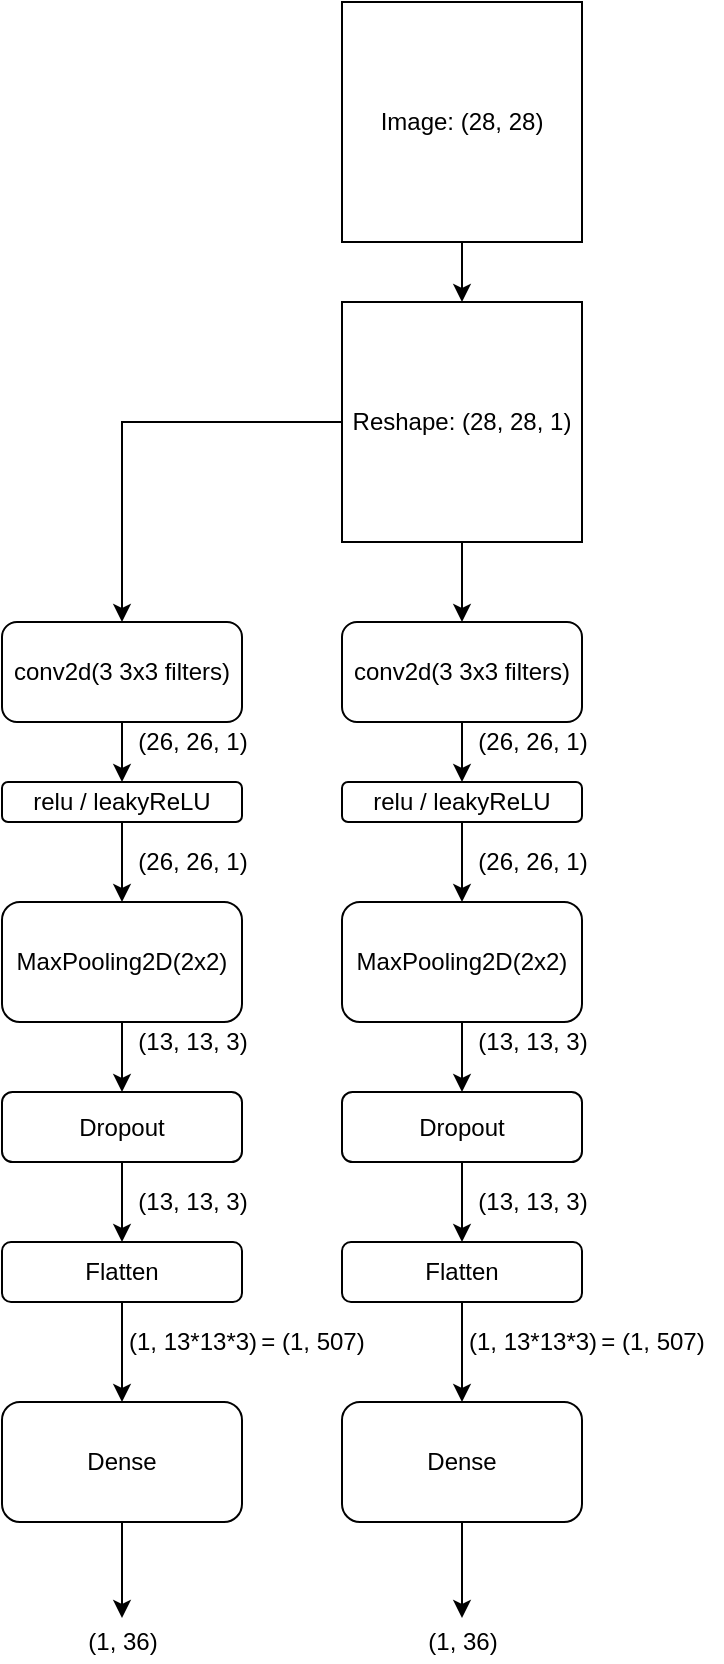 <mxfile version="14.8.2" type="github">
  <diagram id="NObzyrlC1n8iAgE4gLi4" name="Page-1">
    <mxGraphModel dx="305" dy="794" grid="1" gridSize="10" guides="1" tooltips="1" connect="1" arrows="1" fold="1" page="1" pageScale="1" pageWidth="827" pageHeight="1169" math="0" shadow="0">
      <root>
        <mxCell id="0" />
        <mxCell id="1" parent="0" />
        <mxCell id="TlTdNdli2C4Y_o9RiYfE-3" value="" style="edgeStyle=orthogonalEdgeStyle;rounded=0;orthogonalLoop=1;jettySize=auto;html=1;" edge="1" parent="1" source="TlTdNdli2C4Y_o9RiYfE-1" target="TlTdNdli2C4Y_o9RiYfE-2">
          <mxGeometry relative="1" as="geometry" />
        </mxCell>
        <mxCell id="TlTdNdli2C4Y_o9RiYfE-1" value="Image: (28, 28)" style="rounded=0;whiteSpace=wrap;html=1;" vertex="1" parent="1">
          <mxGeometry x="180" y="10" width="120" height="120" as="geometry" />
        </mxCell>
        <mxCell id="TlTdNdli2C4Y_o9RiYfE-16" style="edgeStyle=orthogonalEdgeStyle;rounded=0;orthogonalLoop=1;jettySize=auto;html=1;entryX=0.5;entryY=0;entryDx=0;entryDy=0;" edge="1" parent="1" source="TlTdNdli2C4Y_o9RiYfE-2" target="TlTdNdli2C4Y_o9RiYfE-4">
          <mxGeometry relative="1" as="geometry" />
        </mxCell>
        <mxCell id="TlTdNdli2C4Y_o9RiYfE-51" style="edgeStyle=orthogonalEdgeStyle;rounded=0;orthogonalLoop=1;jettySize=auto;html=1;entryX=0.5;entryY=0;entryDx=0;entryDy=0;" edge="1" parent="1" source="TlTdNdli2C4Y_o9RiYfE-2" target="TlTdNdli2C4Y_o9RiYfE-33">
          <mxGeometry relative="1" as="geometry" />
        </mxCell>
        <mxCell id="TlTdNdli2C4Y_o9RiYfE-2" value="Reshape: (28, 28, 1)" style="rounded=0;whiteSpace=wrap;html=1;" vertex="1" parent="1">
          <mxGeometry x="180" y="160" width="120" height="120" as="geometry" />
        </mxCell>
        <mxCell id="TlTdNdli2C4Y_o9RiYfE-18" style="edgeStyle=orthogonalEdgeStyle;rounded=0;orthogonalLoop=1;jettySize=auto;html=1;entryX=0.5;entryY=0;entryDx=0;entryDy=0;" edge="1" parent="1" source="TlTdNdli2C4Y_o9RiYfE-4" target="TlTdNdli2C4Y_o9RiYfE-9">
          <mxGeometry relative="1" as="geometry" />
        </mxCell>
        <mxCell id="TlTdNdli2C4Y_o9RiYfE-4" value="conv2d(3 3x3 filters)" style="rounded=1;whiteSpace=wrap;html=1;" vertex="1" parent="1">
          <mxGeometry x="10" y="320" width="120" height="50" as="geometry" />
        </mxCell>
        <mxCell id="TlTdNdli2C4Y_o9RiYfE-22" value="" style="edgeStyle=orthogonalEdgeStyle;rounded=0;orthogonalLoop=1;jettySize=auto;html=1;" edge="1" parent="1" source="TlTdNdli2C4Y_o9RiYfE-7" target="TlTdNdli2C4Y_o9RiYfE-10">
          <mxGeometry relative="1" as="geometry" />
        </mxCell>
        <mxCell id="TlTdNdli2C4Y_o9RiYfE-7" value="Dropout" style="rounded=1;whiteSpace=wrap;html=1;" vertex="1" parent="1">
          <mxGeometry x="10" y="555" width="120" height="35" as="geometry" />
        </mxCell>
        <mxCell id="TlTdNdli2C4Y_o9RiYfE-20" value="" style="edgeStyle=orthogonalEdgeStyle;rounded=0;orthogonalLoop=1;jettySize=auto;html=1;" edge="1" parent="1" source="TlTdNdli2C4Y_o9RiYfE-8" target="TlTdNdli2C4Y_o9RiYfE-7">
          <mxGeometry relative="1" as="geometry" />
        </mxCell>
        <mxCell id="TlTdNdli2C4Y_o9RiYfE-8" value="MaxPooling2D(2x2)" style="rounded=1;whiteSpace=wrap;html=1;" vertex="1" parent="1">
          <mxGeometry x="10" y="460" width="120" height="60" as="geometry" />
        </mxCell>
        <mxCell id="TlTdNdli2C4Y_o9RiYfE-19" style="edgeStyle=orthogonalEdgeStyle;rounded=0;orthogonalLoop=1;jettySize=auto;html=1;" edge="1" parent="1" source="TlTdNdli2C4Y_o9RiYfE-9" target="TlTdNdli2C4Y_o9RiYfE-8">
          <mxGeometry relative="1" as="geometry" />
        </mxCell>
        <mxCell id="TlTdNdli2C4Y_o9RiYfE-9" value="relu / leakyReLU" style="rounded=1;whiteSpace=wrap;html=1;" vertex="1" parent="1">
          <mxGeometry x="10" y="400" width="120" height="20" as="geometry" />
        </mxCell>
        <mxCell id="TlTdNdli2C4Y_o9RiYfE-24" value="" style="edgeStyle=orthogonalEdgeStyle;rounded=0;orthogonalLoop=1;jettySize=auto;html=1;" edge="1" parent="1" source="TlTdNdli2C4Y_o9RiYfE-10" target="TlTdNdli2C4Y_o9RiYfE-23">
          <mxGeometry relative="1" as="geometry" />
        </mxCell>
        <mxCell id="TlTdNdli2C4Y_o9RiYfE-10" value="Flatten" style="rounded=1;whiteSpace=wrap;html=1;" vertex="1" parent="1">
          <mxGeometry x="10" y="630" width="120" height="30" as="geometry" />
        </mxCell>
        <mxCell id="TlTdNdli2C4Y_o9RiYfE-17" value="(26, 26, 1)" style="text;html=1;align=center;verticalAlign=middle;resizable=0;points=[];autosize=1;strokeColor=none;" vertex="1" parent="1">
          <mxGeometry x="70" y="370" width="70" height="20" as="geometry" />
        </mxCell>
        <mxCell id="TlTdNdli2C4Y_o9RiYfE-31" style="edgeStyle=orthogonalEdgeStyle;rounded=0;orthogonalLoop=1;jettySize=auto;html=1;entryX=0.5;entryY=-0.1;entryDx=0;entryDy=0;entryPerimeter=0;" edge="1" parent="1" source="TlTdNdli2C4Y_o9RiYfE-23" target="TlTdNdli2C4Y_o9RiYfE-30">
          <mxGeometry relative="1" as="geometry" />
        </mxCell>
        <mxCell id="TlTdNdli2C4Y_o9RiYfE-23" value="Dense" style="rounded=1;whiteSpace=wrap;html=1;" vertex="1" parent="1">
          <mxGeometry x="10" y="710" width="120" height="60" as="geometry" />
        </mxCell>
        <mxCell id="TlTdNdli2C4Y_o9RiYfE-25" value="(26, 26, 1)" style="text;html=1;align=center;verticalAlign=middle;resizable=0;points=[];autosize=1;strokeColor=none;" vertex="1" parent="1">
          <mxGeometry x="70" y="430" width="70" height="20" as="geometry" />
        </mxCell>
        <mxCell id="TlTdNdli2C4Y_o9RiYfE-26" value="(13, 13, 3)" style="text;html=1;align=center;verticalAlign=middle;resizable=0;points=[];autosize=1;strokeColor=none;" vertex="1" parent="1">
          <mxGeometry x="70" y="520" width="70" height="20" as="geometry" />
        </mxCell>
        <mxCell id="TlTdNdli2C4Y_o9RiYfE-27" value="(13, 13, 3)" style="text;html=1;align=center;verticalAlign=middle;resizable=0;points=[];autosize=1;strokeColor=none;" vertex="1" parent="1">
          <mxGeometry x="70" y="600" width="70" height="20" as="geometry" />
        </mxCell>
        <mxCell id="TlTdNdli2C4Y_o9RiYfE-28" value="(1, 13*13*3)" style="text;html=1;align=center;verticalAlign=middle;resizable=0;points=[];autosize=1;strokeColor=none;" vertex="1" parent="1">
          <mxGeometry x="65" y="670" width="80" height="20" as="geometry" />
        </mxCell>
        <mxCell id="TlTdNdli2C4Y_o9RiYfE-29" value="= (1, 507)" style="text;html=1;align=center;verticalAlign=middle;resizable=0;points=[];autosize=1;strokeColor=none;" vertex="1" parent="1">
          <mxGeometry x="130" y="670" width="70" height="20" as="geometry" />
        </mxCell>
        <mxCell id="TlTdNdli2C4Y_o9RiYfE-30" value="(1, 36)" style="text;html=1;align=center;verticalAlign=middle;resizable=0;points=[];autosize=1;strokeColor=none;" vertex="1" parent="1">
          <mxGeometry x="45" y="820" width="50" height="20" as="geometry" />
        </mxCell>
        <mxCell id="TlTdNdli2C4Y_o9RiYfE-32" style="edgeStyle=orthogonalEdgeStyle;rounded=0;orthogonalLoop=1;jettySize=auto;html=1;entryX=0.5;entryY=0;entryDx=0;entryDy=0;" edge="1" parent="1" source="TlTdNdli2C4Y_o9RiYfE-33" target="TlTdNdli2C4Y_o9RiYfE-39">
          <mxGeometry relative="1" as="geometry" />
        </mxCell>
        <mxCell id="TlTdNdli2C4Y_o9RiYfE-33" value="conv2d(3 3x3 filters)" style="rounded=1;whiteSpace=wrap;html=1;" vertex="1" parent="1">
          <mxGeometry x="180" y="320" width="120" height="50" as="geometry" />
        </mxCell>
        <mxCell id="TlTdNdli2C4Y_o9RiYfE-34" value="" style="edgeStyle=orthogonalEdgeStyle;rounded=0;orthogonalLoop=1;jettySize=auto;html=1;" edge="1" parent="1" source="TlTdNdli2C4Y_o9RiYfE-35" target="TlTdNdli2C4Y_o9RiYfE-41">
          <mxGeometry relative="1" as="geometry" />
        </mxCell>
        <mxCell id="TlTdNdli2C4Y_o9RiYfE-35" value="Dropout" style="rounded=1;whiteSpace=wrap;html=1;" vertex="1" parent="1">
          <mxGeometry x="180" y="555" width="120" height="35" as="geometry" />
        </mxCell>
        <mxCell id="TlTdNdli2C4Y_o9RiYfE-36" value="" style="edgeStyle=orthogonalEdgeStyle;rounded=0;orthogonalLoop=1;jettySize=auto;html=1;" edge="1" parent="1" source="TlTdNdli2C4Y_o9RiYfE-37" target="TlTdNdli2C4Y_o9RiYfE-35">
          <mxGeometry relative="1" as="geometry" />
        </mxCell>
        <mxCell id="TlTdNdli2C4Y_o9RiYfE-37" value="MaxPooling2D(2x2)" style="rounded=1;whiteSpace=wrap;html=1;" vertex="1" parent="1">
          <mxGeometry x="180" y="460" width="120" height="60" as="geometry" />
        </mxCell>
        <mxCell id="TlTdNdli2C4Y_o9RiYfE-38" style="edgeStyle=orthogonalEdgeStyle;rounded=0;orthogonalLoop=1;jettySize=auto;html=1;" edge="1" parent="1" source="TlTdNdli2C4Y_o9RiYfE-39" target="TlTdNdli2C4Y_o9RiYfE-37">
          <mxGeometry relative="1" as="geometry" />
        </mxCell>
        <mxCell id="TlTdNdli2C4Y_o9RiYfE-39" value="relu / leakyReLU" style="rounded=1;whiteSpace=wrap;html=1;" vertex="1" parent="1">
          <mxGeometry x="180" y="400" width="120" height="20" as="geometry" />
        </mxCell>
        <mxCell id="TlTdNdli2C4Y_o9RiYfE-40" value="" style="edgeStyle=orthogonalEdgeStyle;rounded=0;orthogonalLoop=1;jettySize=auto;html=1;" edge="1" parent="1" source="TlTdNdli2C4Y_o9RiYfE-41" target="TlTdNdli2C4Y_o9RiYfE-44">
          <mxGeometry relative="1" as="geometry" />
        </mxCell>
        <mxCell id="TlTdNdli2C4Y_o9RiYfE-41" value="Flatten" style="rounded=1;whiteSpace=wrap;html=1;" vertex="1" parent="1">
          <mxGeometry x="180" y="630" width="120" height="30" as="geometry" />
        </mxCell>
        <mxCell id="TlTdNdli2C4Y_o9RiYfE-42" value="(26, 26, 1)" style="text;html=1;align=center;verticalAlign=middle;resizable=0;points=[];autosize=1;strokeColor=none;" vertex="1" parent="1">
          <mxGeometry x="240" y="370" width="70" height="20" as="geometry" />
        </mxCell>
        <mxCell id="TlTdNdli2C4Y_o9RiYfE-43" style="edgeStyle=orthogonalEdgeStyle;rounded=0;orthogonalLoop=1;jettySize=auto;html=1;entryX=0.5;entryY=-0.1;entryDx=0;entryDy=0;entryPerimeter=0;" edge="1" parent="1" source="TlTdNdli2C4Y_o9RiYfE-44" target="TlTdNdli2C4Y_o9RiYfE-50">
          <mxGeometry relative="1" as="geometry" />
        </mxCell>
        <mxCell id="TlTdNdli2C4Y_o9RiYfE-44" value="Dense" style="rounded=1;whiteSpace=wrap;html=1;" vertex="1" parent="1">
          <mxGeometry x="180" y="710" width="120" height="60" as="geometry" />
        </mxCell>
        <mxCell id="TlTdNdli2C4Y_o9RiYfE-45" value="(26, 26, 1)" style="text;html=1;align=center;verticalAlign=middle;resizable=0;points=[];autosize=1;strokeColor=none;" vertex="1" parent="1">
          <mxGeometry x="240" y="430" width="70" height="20" as="geometry" />
        </mxCell>
        <mxCell id="TlTdNdli2C4Y_o9RiYfE-46" value="(13, 13, 3)" style="text;html=1;align=center;verticalAlign=middle;resizable=0;points=[];autosize=1;strokeColor=none;" vertex="1" parent="1">
          <mxGeometry x="240" y="520" width="70" height="20" as="geometry" />
        </mxCell>
        <mxCell id="TlTdNdli2C4Y_o9RiYfE-47" value="(13, 13, 3)" style="text;html=1;align=center;verticalAlign=middle;resizable=0;points=[];autosize=1;strokeColor=none;" vertex="1" parent="1">
          <mxGeometry x="240" y="600" width="70" height="20" as="geometry" />
        </mxCell>
        <mxCell id="TlTdNdli2C4Y_o9RiYfE-48" value="(1, 13*13*3)" style="text;html=1;align=center;verticalAlign=middle;resizable=0;points=[];autosize=1;strokeColor=none;" vertex="1" parent="1">
          <mxGeometry x="235" y="670" width="80" height="20" as="geometry" />
        </mxCell>
        <mxCell id="TlTdNdli2C4Y_o9RiYfE-49" value="= (1, 507)" style="text;html=1;align=center;verticalAlign=middle;resizable=0;points=[];autosize=1;strokeColor=none;" vertex="1" parent="1">
          <mxGeometry x="300" y="670" width="70" height="20" as="geometry" />
        </mxCell>
        <mxCell id="TlTdNdli2C4Y_o9RiYfE-50" value="(1, 36)" style="text;html=1;align=center;verticalAlign=middle;resizable=0;points=[];autosize=1;strokeColor=none;" vertex="1" parent="1">
          <mxGeometry x="215" y="820" width="50" height="20" as="geometry" />
        </mxCell>
      </root>
    </mxGraphModel>
  </diagram>
</mxfile>
